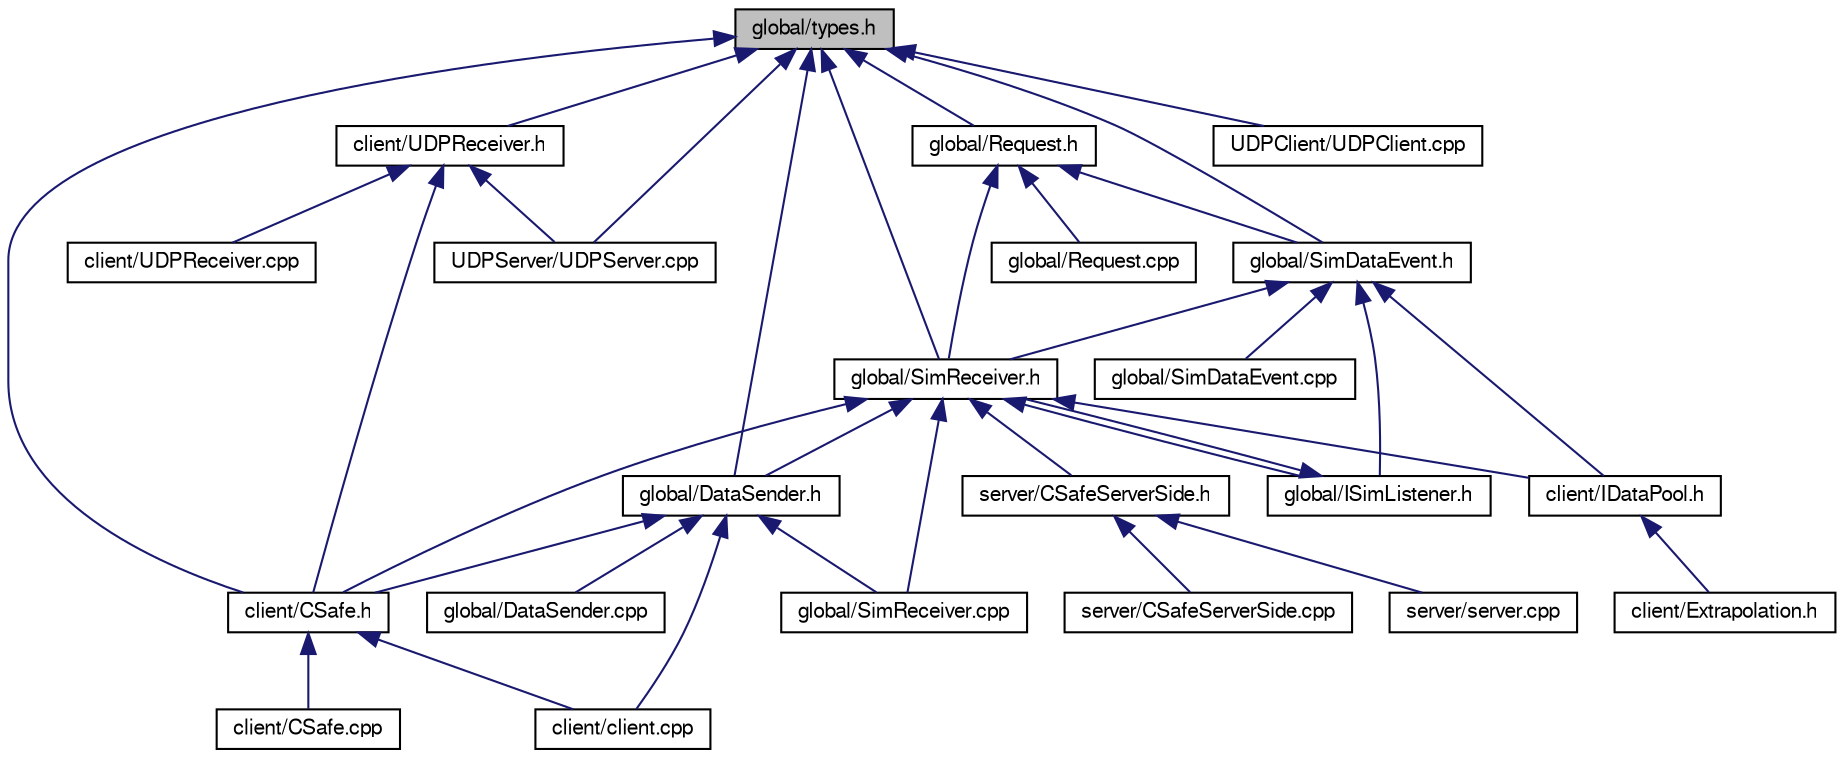 digraph "global/types.h"
{
  bgcolor="transparent";
  edge [fontname="FreeSans",fontsize="10",labelfontname="FreeSans",labelfontsize="10"];
  node [fontname="FreeSans",fontsize="10",shape=record];
  Node1 [label="global/types.h",height=0.2,width=0.4,color="black", fillcolor="grey75", style="filled" fontcolor="black"];
  Node1 -> Node2 [dir="back",color="midnightblue",fontsize="10",style="solid",fontname="FreeSans"];
  Node2 [label="client/CSafe.h",height=0.2,width=0.4,color="black",URL="$CSafe_8h.html"];
  Node2 -> Node3 [dir="back",color="midnightblue",fontsize="10",style="solid",fontname="FreeSans"];
  Node3 [label="client/client.cpp",height=0.2,width=0.4,color="black",URL="$client_2client_8cpp.html"];
  Node2 -> Node4 [dir="back",color="midnightblue",fontsize="10",style="solid",fontname="FreeSans"];
  Node4 [label="client/CSafe.cpp",height=0.2,width=0.4,color="black",URL="$CSafe_8cpp.html"];
  Node1 -> Node5 [dir="back",color="midnightblue",fontsize="10",style="solid",fontname="FreeSans"];
  Node5 [label="client/UDPReceiver.h",height=0.2,width=0.4,color="black",URL="$UDPReceiver_8h.html"];
  Node5 -> Node2 [dir="back",color="midnightblue",fontsize="10",style="solid",fontname="FreeSans"];
  Node5 -> Node6 [dir="back",color="midnightblue",fontsize="10",style="solid",fontname="FreeSans"];
  Node6 [label="client/UDPReceiver.cpp",height=0.2,width=0.4,color="black",URL="$UDPReceiver_8cpp.html"];
  Node5 -> Node7 [dir="back",color="midnightblue",fontsize="10",style="solid",fontname="FreeSans"];
  Node7 [label="UDPServer/UDPServer.cpp",height=0.2,width=0.4,color="black",URL="$UDPServer_8cpp.html"];
  Node1 -> Node8 [dir="back",color="midnightblue",fontsize="10",style="solid",fontname="FreeSans"];
  Node8 [label="global/DataSender.h",height=0.2,width=0.4,color="black",URL="$DataSender_8h.html"];
  Node8 -> Node2 [dir="back",color="midnightblue",fontsize="10",style="solid",fontname="FreeSans"];
  Node8 -> Node3 [dir="back",color="midnightblue",fontsize="10",style="solid",fontname="FreeSans"];
  Node8 -> Node9 [dir="back",color="midnightblue",fontsize="10",style="solid",fontname="FreeSans"];
  Node9 [label="global/DataSender.cpp",height=0.2,width=0.4,color="black",URL="$DataSender_8cpp.html"];
  Node8 -> Node10 [dir="back",color="midnightblue",fontsize="10",style="solid",fontname="FreeSans"];
  Node10 [label="global/SimReceiver.cpp",height=0.2,width=0.4,color="black",URL="$SimReceiver_8cpp.html"];
  Node1 -> Node11 [dir="back",color="midnightblue",fontsize="10",style="solid",fontname="FreeSans"];
  Node11 [label="global/SimReceiver.h",height=0.2,width=0.4,color="black",URL="$SimReceiver_8h.html",tooltip="Header for the class SimReceiver. "];
  Node11 -> Node2 [dir="back",color="midnightblue",fontsize="10",style="solid",fontname="FreeSans"];
  Node11 -> Node12 [dir="back",color="midnightblue",fontsize="10",style="solid",fontname="FreeSans"];
  Node12 [label="client/IDataPool.h",height=0.2,width=0.4,color="black",URL="$IDataPool_8h.html"];
  Node12 -> Node13 [dir="back",color="midnightblue",fontsize="10",style="solid",fontname="FreeSans"];
  Node13 [label="client/Extrapolation.h",height=0.2,width=0.4,color="black",URL="$Extrapolation_8h.html"];
  Node11 -> Node8 [dir="back",color="midnightblue",fontsize="10",style="solid",fontname="FreeSans"];
  Node11 -> Node14 [dir="back",color="midnightblue",fontsize="10",style="solid",fontname="FreeSans"];
  Node14 [label="global/ISimListener.h",height=0.2,width=0.4,color="black",URL="$ISimListener_8h.html"];
  Node14 -> Node11 [dir="back",color="midnightblue",fontsize="10",style="solid",fontname="FreeSans"];
  Node11 -> Node10 [dir="back",color="midnightblue",fontsize="10",style="solid",fontname="FreeSans"];
  Node11 -> Node15 [dir="back",color="midnightblue",fontsize="10",style="solid",fontname="FreeSans"];
  Node15 [label="server/CSafeServerSide.h",height=0.2,width=0.4,color="black",URL="$CSafeServerSide_8h.html"];
  Node15 -> Node16 [dir="back",color="midnightblue",fontsize="10",style="solid",fontname="FreeSans"];
  Node16 [label="server/CSafeServerSide.cpp",height=0.2,width=0.4,color="black",URL="$CSafeServerSide_8cpp.html"];
  Node15 -> Node17 [dir="back",color="midnightblue",fontsize="10",style="solid",fontname="FreeSans"];
  Node17 [label="server/server.cpp",height=0.2,width=0.4,color="black",URL="$server_2Server_8cpp.html"];
  Node1 -> Node18 [dir="back",color="midnightblue",fontsize="10",style="solid",fontname="FreeSans"];
  Node18 [label="global/SimDataEvent.h",height=0.2,width=0.4,color="black",URL="$SimDataEvent_8h.html"];
  Node18 -> Node12 [dir="back",color="midnightblue",fontsize="10",style="solid",fontname="FreeSans"];
  Node18 -> Node14 [dir="back",color="midnightblue",fontsize="10",style="solid",fontname="FreeSans"];
  Node18 -> Node11 [dir="back",color="midnightblue",fontsize="10",style="solid",fontname="FreeSans"];
  Node18 -> Node19 [dir="back",color="midnightblue",fontsize="10",style="solid",fontname="FreeSans"];
  Node19 [label="global/SimDataEvent.cpp",height=0.2,width=0.4,color="black",URL="$SimDataEvent_8cpp.html"];
  Node1 -> Node20 [dir="back",color="midnightblue",fontsize="10",style="solid",fontname="FreeSans"];
  Node20 [label="global/Request.h",height=0.2,width=0.4,color="black",URL="$Request_8h.html"];
  Node20 -> Node18 [dir="back",color="midnightblue",fontsize="10",style="solid",fontname="FreeSans"];
  Node20 -> Node11 [dir="back",color="midnightblue",fontsize="10",style="solid",fontname="FreeSans"];
  Node20 -> Node21 [dir="back",color="midnightblue",fontsize="10",style="solid",fontname="FreeSans"];
  Node21 [label="global/Request.cpp",height=0.2,width=0.4,color="black",URL="$Request_8cpp.html"];
  Node1 -> Node22 [dir="back",color="midnightblue",fontsize="10",style="solid",fontname="FreeSans"];
  Node22 [label="UDPClient/UDPClient.cpp",height=0.2,width=0.4,color="black",URL="$UDPClient_8cpp.html"];
  Node1 -> Node7 [dir="back",color="midnightblue",fontsize="10",style="solid",fontname="FreeSans"];
}
